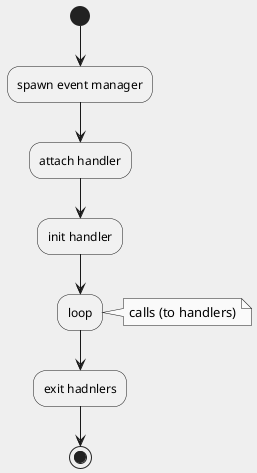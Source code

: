 @startuml
skinparam monochrome true
skinparam backgroundColor #EEEEFF

(*) --> "spawn event manager"
--> "attach handler"
--> "init handler"
--> "loop"
note right: calls (to handlers)
--> "exit hadnlers"
--> (*)

@enduml
